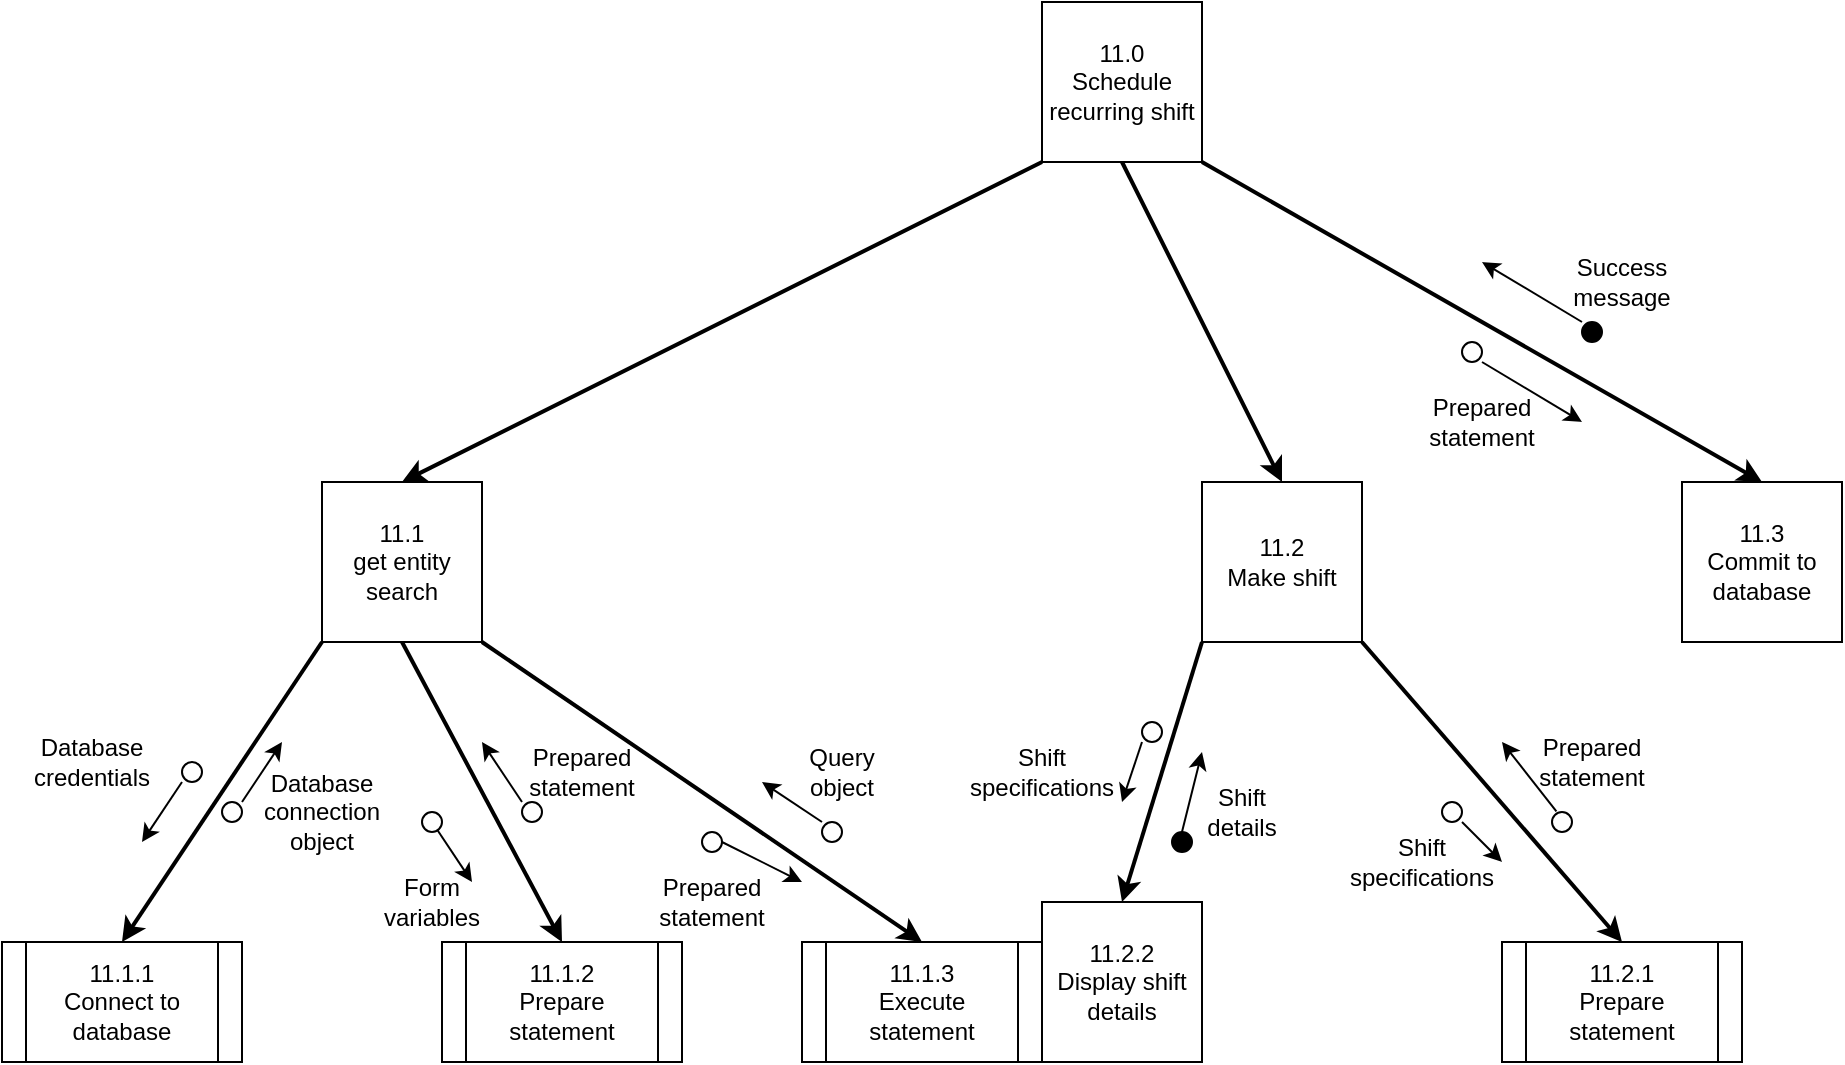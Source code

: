 <mxfile version="12.7.0" type="github" pages="2">
  <diagram id="qooImPmq5FBk4yctZrN_" name="sc11">
    <mxGraphModel dx="1952" dy="614" grid="1" gridSize="10" guides="1" tooltips="1" connect="1" arrows="1" fold="1" page="1" pageScale="1" pageWidth="850" pageHeight="1100" math="0" shadow="0">
      <root>
        <mxCell id="0"/>
        <mxCell id="1" parent="0"/>
        <mxCell id="4xP5WEG1mf3MZPin1hNz-1" value="11.0&lt;br&gt;Schedule recurring shift" style="whiteSpace=wrap;html=1;aspect=fixed;" parent="1" vertex="1">
          <mxGeometry x="360" y="80" width="80" height="80" as="geometry"/>
        </mxCell>
        <mxCell id="4xP5WEG1mf3MZPin1hNz-2" value="11.1&lt;br&gt;get entity search" style="whiteSpace=wrap;html=1;aspect=fixed;" parent="1" vertex="1">
          <mxGeometry y="320" width="80" height="80" as="geometry"/>
        </mxCell>
        <mxCell id="4xP5WEG1mf3MZPin1hNz-3" value="11.2&lt;br&gt;Make shift" style="whiteSpace=wrap;html=1;aspect=fixed;" parent="1" vertex="1">
          <mxGeometry x="440" y="320" width="80" height="80" as="geometry"/>
        </mxCell>
        <mxCell id="4xP5WEG1mf3MZPin1hNz-4" value="" style="endArrow=classic;html=1;exitX=0;exitY=1;exitDx=0;exitDy=0;entryX=0.5;entryY=0;entryDx=0;entryDy=0;strokeWidth=2;" parent="1" source="4xP5WEG1mf3MZPin1hNz-1" target="4xP5WEG1mf3MZPin1hNz-2" edge="1">
          <mxGeometry width="50" height="50" relative="1" as="geometry">
            <mxPoint x="410" y="290" as="sourcePoint"/>
            <mxPoint x="460" y="240" as="targetPoint"/>
          </mxGeometry>
        </mxCell>
        <mxCell id="4xP5WEG1mf3MZPin1hNz-5" value="" style="endArrow=classic;html=1;strokeWidth=1;" parent="1" source="4xP5WEG1mf3MZPin1hNz-33" edge="1">
          <mxGeometry width="50" height="50" relative="1" as="geometry">
            <mxPoint x="55" y="490" as="sourcePoint"/>
            <mxPoint x="75" y="520" as="targetPoint"/>
          </mxGeometry>
        </mxCell>
        <mxCell id="4xP5WEG1mf3MZPin1hNz-6" value="Form variables" style="text;html=1;strokeColor=none;fillColor=none;align=center;verticalAlign=middle;whiteSpace=wrap;rounded=0;" parent="1" vertex="1">
          <mxGeometry x="35" y="520" width="40" height="20" as="geometry"/>
        </mxCell>
        <mxCell id="4xP5WEG1mf3MZPin1hNz-7" value="" style="endArrow=classic;html=1;strokeWidth=1;" parent="1" edge="1">
          <mxGeometry width="50" height="50" relative="1" as="geometry">
            <mxPoint x="-40" y="480" as="sourcePoint"/>
            <mxPoint x="-20" y="450" as="targetPoint"/>
          </mxGeometry>
        </mxCell>
        <mxCell id="4xP5WEG1mf3MZPin1hNz-8" value="" style="ellipse;whiteSpace=wrap;html=1;aspect=fixed;" parent="1" vertex="1">
          <mxGeometry x="-50" y="480" width="10" height="10" as="geometry"/>
        </mxCell>
        <mxCell id="4xP5WEG1mf3MZPin1hNz-9" value="Database connection object" style="text;html=1;strokeColor=none;fillColor=none;align=center;verticalAlign=middle;whiteSpace=wrap;rounded=0;" parent="1" vertex="1">
          <mxGeometry x="-20" y="475" width="40" height="20" as="geometry"/>
        </mxCell>
        <mxCell id="4xP5WEG1mf3MZPin1hNz-10" value="11.1.1&lt;br&gt;Connect to database" style="shape=process;whiteSpace=wrap;html=1;backgroundOutline=1;" parent="1" vertex="1">
          <mxGeometry x="-160" y="550" width="120" height="60" as="geometry"/>
        </mxCell>
        <mxCell id="4xP5WEG1mf3MZPin1hNz-11" value="" style="endArrow=classic;html=1;strokeWidth=2;entryX=0.5;entryY=0;entryDx=0;entryDy=0;exitX=0;exitY=1;exitDx=0;exitDy=0;" parent="1" source="4xP5WEG1mf3MZPin1hNz-2" target="4xP5WEG1mf3MZPin1hNz-10" edge="1">
          <mxGeometry width="50" height="50" relative="1" as="geometry">
            <mxPoint x="-40" y="480" as="sourcePoint"/>
            <mxPoint x="10" y="430" as="targetPoint"/>
          </mxGeometry>
        </mxCell>
        <mxCell id="4xP5WEG1mf3MZPin1hNz-12" value="" style="endArrow=classic;html=1;strokeWidth=2;entryX=0.5;entryY=0;entryDx=0;entryDy=0;exitX=0.5;exitY=1;exitDx=0;exitDy=0;" parent="1" source="4xP5WEG1mf3MZPin1hNz-2" target="4xP5WEG1mf3MZPin1hNz-32" edge="1">
          <mxGeometry width="50" height="50" relative="1" as="geometry">
            <mxPoint x="270" y="520" as="sourcePoint"/>
            <mxPoint x="120" y="530" as="targetPoint"/>
            <Array as="points"/>
          </mxGeometry>
        </mxCell>
        <mxCell id="4xP5WEG1mf3MZPin1hNz-13" value="" style="endArrow=classic;html=1;strokeWidth=1;" parent="1" edge="1">
          <mxGeometry width="50" height="50" relative="1" as="geometry">
            <mxPoint x="-70" y="470" as="sourcePoint"/>
            <mxPoint x="-90" y="500" as="targetPoint"/>
          </mxGeometry>
        </mxCell>
        <mxCell id="4xP5WEG1mf3MZPin1hNz-14" value="" style="ellipse;whiteSpace=wrap;html=1;aspect=fixed;fillColor=#000000;" parent="1" vertex="1">
          <mxGeometry x="630" y="240" width="10" height="10" as="geometry"/>
        </mxCell>
        <mxCell id="4xP5WEG1mf3MZPin1hNz-15" value="" style="ellipse;whiteSpace=wrap;html=1;aspect=fixed;" parent="1" vertex="1">
          <mxGeometry x="570" y="250" width="10" height="10" as="geometry"/>
        </mxCell>
        <mxCell id="4xP5WEG1mf3MZPin1hNz-16" value="" style="ellipse;whiteSpace=wrap;html=1;aspect=fixed;" parent="1" vertex="1">
          <mxGeometry x="560" y="480" width="10" height="10" as="geometry"/>
        </mxCell>
        <mxCell id="4xP5WEG1mf3MZPin1hNz-18" value="" style="ellipse;whiteSpace=wrap;html=1;aspect=fixed;fillColor=#000000;" parent="1" vertex="1">
          <mxGeometry x="425" y="495" width="10" height="10" as="geometry"/>
        </mxCell>
        <mxCell id="4xP5WEG1mf3MZPin1hNz-19" value="" style="ellipse;whiteSpace=wrap;html=1;aspect=fixed;" parent="1" vertex="1">
          <mxGeometry x="410" y="440" width="10" height="10" as="geometry"/>
        </mxCell>
        <mxCell id="4xP5WEG1mf3MZPin1hNz-20" value="" style="ellipse;whiteSpace=wrap;html=1;aspect=fixed;" parent="1" vertex="1">
          <mxGeometry x="250" y="490" width="10" height="10" as="geometry"/>
        </mxCell>
        <mxCell id="4xP5WEG1mf3MZPin1hNz-21" value="" style="ellipse;whiteSpace=wrap;html=1;aspect=fixed;" parent="1" vertex="1">
          <mxGeometry x="190" y="495" width="10" height="10" as="geometry"/>
        </mxCell>
        <mxCell id="4xP5WEG1mf3MZPin1hNz-22" value="" style="ellipse;whiteSpace=wrap;html=1;aspect=fixed;" parent="1" vertex="1">
          <mxGeometry x="100" y="480" width="10" height="10" as="geometry"/>
        </mxCell>
        <mxCell id="4xP5WEG1mf3MZPin1hNz-23" value="" style="ellipse;whiteSpace=wrap;html=1;aspect=fixed;" parent="1" vertex="1">
          <mxGeometry x="-70" y="460" width="10" height="10" as="geometry"/>
        </mxCell>
        <mxCell id="4xP5WEG1mf3MZPin1hNz-24" value="Database credentials" style="text;html=1;strokeColor=none;fillColor=none;align=center;verticalAlign=middle;whiteSpace=wrap;rounded=0;" parent="1" vertex="1">
          <mxGeometry x="-135" y="450" width="40" height="20" as="geometry"/>
        </mxCell>
        <mxCell id="4xP5WEG1mf3MZPin1hNz-25" value="" style="endArrow=classic;html=1;strokeWidth=1;" parent="1" edge="1">
          <mxGeometry width="50" height="50" relative="1" as="geometry">
            <mxPoint x="100" y="480" as="sourcePoint"/>
            <mxPoint x="80" y="450" as="targetPoint"/>
          </mxGeometry>
        </mxCell>
        <mxCell id="4xP5WEG1mf3MZPin1hNz-26" value="Prepared statement" style="text;html=1;strokeColor=none;fillColor=none;align=center;verticalAlign=middle;whiteSpace=wrap;rounded=0;" parent="1" vertex="1">
          <mxGeometry x="110" y="455" width="40" height="20" as="geometry"/>
        </mxCell>
        <mxCell id="4xP5WEG1mf3MZPin1hNz-27" value="" style="endArrow=classic;html=1;strokeWidth=2;exitX=1;exitY=1;exitDx=0;exitDy=0;entryX=0.5;entryY=0;entryDx=0;entryDy=0;" parent="1" source="4xP5WEG1mf3MZPin1hNz-2" target="4xP5WEG1mf3MZPin1hNz-54" edge="1">
          <mxGeometry width="50" height="50" relative="1" as="geometry">
            <mxPoint x="200" y="450" as="sourcePoint"/>
            <mxPoint x="280" y="530" as="targetPoint"/>
          </mxGeometry>
        </mxCell>
        <mxCell id="4xP5WEG1mf3MZPin1hNz-28" value="" style="endArrow=classic;html=1;strokeWidth=1;" parent="1" edge="1">
          <mxGeometry width="50" height="50" relative="1" as="geometry">
            <mxPoint x="200" y="500" as="sourcePoint"/>
            <mxPoint x="240" y="520" as="targetPoint"/>
          </mxGeometry>
        </mxCell>
        <mxCell id="4xP5WEG1mf3MZPin1hNz-29" value="" style="endArrow=classic;html=1;strokeWidth=1;" parent="1" edge="1">
          <mxGeometry width="50" height="50" relative="1" as="geometry">
            <mxPoint x="250" y="490" as="sourcePoint"/>
            <mxPoint x="220" y="470" as="targetPoint"/>
          </mxGeometry>
        </mxCell>
        <mxCell id="4xP5WEG1mf3MZPin1hNz-30" value="Prepared statement" style="text;html=1;strokeColor=none;fillColor=none;align=center;verticalAlign=middle;whiteSpace=wrap;rounded=0;" parent="1" vertex="1">
          <mxGeometry x="175" y="520" width="40" height="20" as="geometry"/>
        </mxCell>
        <mxCell id="4xP5WEG1mf3MZPin1hNz-31" value="Query object" style="text;html=1;strokeColor=none;fillColor=none;align=center;verticalAlign=middle;whiteSpace=wrap;rounded=0;" parent="1" vertex="1">
          <mxGeometry x="240" y="455" width="40" height="20" as="geometry"/>
        </mxCell>
        <mxCell id="4xP5WEG1mf3MZPin1hNz-32" value="11.1.2&lt;br&gt;Prepare statement" style="shape=process;whiteSpace=wrap;html=1;backgroundOutline=1;" parent="1" vertex="1">
          <mxGeometry x="60" y="550" width="120" height="60" as="geometry"/>
        </mxCell>
        <mxCell id="4xP5WEG1mf3MZPin1hNz-33" value="" style="ellipse;whiteSpace=wrap;html=1;aspect=fixed;" parent="1" vertex="1">
          <mxGeometry x="50" y="485" width="10" height="10" as="geometry"/>
        </mxCell>
        <mxCell id="4xP5WEG1mf3MZPin1hNz-34" value="" style="endArrow=classic;html=1;strokeWidth=1;" parent="1" target="4xP5WEG1mf3MZPin1hNz-33" edge="1">
          <mxGeometry width="50" height="50" relative="1" as="geometry">
            <mxPoint x="55" y="490" as="sourcePoint"/>
            <mxPoint x="75" y="520" as="targetPoint"/>
          </mxGeometry>
        </mxCell>
        <mxCell id="4xP5WEG1mf3MZPin1hNz-35" value="" style="endArrow=classic;html=1;strokeWidth=2;entryX=0.5;entryY=0;entryDx=0;entryDy=0;exitX=0;exitY=1;exitDx=0;exitDy=0;" parent="1" source="4xP5WEG1mf3MZPin1hNz-3" target="4xP5WEG1mf3MZPin1hNz-47" edge="1">
          <mxGeometry width="50" height="50" relative="1" as="geometry">
            <mxPoint x="490" y="500" as="sourcePoint"/>
            <mxPoint x="420" y="540" as="targetPoint"/>
          </mxGeometry>
        </mxCell>
        <mxCell id="4xP5WEG1mf3MZPin1hNz-36" value="" style="endArrow=classic;html=1;strokeWidth=1;" parent="1" edge="1">
          <mxGeometry width="50" height="50" relative="1" as="geometry">
            <mxPoint x="410" y="450" as="sourcePoint"/>
            <mxPoint x="400" y="480" as="targetPoint"/>
          </mxGeometry>
        </mxCell>
        <mxCell id="4xP5WEG1mf3MZPin1hNz-37" value="" style="endArrow=classic;html=1;strokeWidth=1;" parent="1" edge="1">
          <mxGeometry width="50" height="50" relative="1" as="geometry">
            <mxPoint x="430" y="495" as="sourcePoint"/>
            <mxPoint x="440" y="455" as="targetPoint"/>
          </mxGeometry>
        </mxCell>
        <mxCell id="4xP5WEG1mf3MZPin1hNz-38" value="Shift specifications" style="text;html=1;strokeColor=none;fillColor=none;align=center;verticalAlign=middle;whiteSpace=wrap;rounded=0;" parent="1" vertex="1">
          <mxGeometry x="340" y="455" width="40" height="20" as="geometry"/>
        </mxCell>
        <mxCell id="4xP5WEG1mf3MZPin1hNz-39" value="" style="endArrow=classic;html=1;strokeWidth=2;entryX=0.5;entryY=0;entryDx=0;entryDy=0;exitX=0.5;exitY=1;exitDx=0;exitDy=0;" parent="1" source="4xP5WEG1mf3MZPin1hNz-1" target="4xP5WEG1mf3MZPin1hNz-3" edge="1">
          <mxGeometry width="50" height="50" relative="1" as="geometry">
            <mxPoint x="430" y="260" as="sourcePoint"/>
            <mxPoint x="480" y="210" as="targetPoint"/>
          </mxGeometry>
        </mxCell>
        <mxCell id="4xP5WEG1mf3MZPin1hNz-40" value="Prepared statement" style="text;html=1;strokeColor=none;fillColor=none;align=center;verticalAlign=middle;whiteSpace=wrap;rounded=0;" parent="1" vertex="1">
          <mxGeometry x="615" y="450" width="40" height="20" as="geometry"/>
        </mxCell>
        <mxCell id="4xP5WEG1mf3MZPin1hNz-41" value="11.3&lt;br&gt;Commit to database" style="whiteSpace=wrap;html=1;aspect=fixed;" parent="1" vertex="1">
          <mxGeometry x="680" y="320" width="80" height="80" as="geometry"/>
        </mxCell>
        <mxCell id="4xP5WEG1mf3MZPin1hNz-42" value="" style="endArrow=classic;html=1;strokeWidth=2;entryX=0.5;entryY=0;entryDx=0;entryDy=0;exitX=1;exitY=1;exitDx=0;exitDy=0;" parent="1" source="4xP5WEG1mf3MZPin1hNz-1" target="4xP5WEG1mf3MZPin1hNz-41" edge="1">
          <mxGeometry width="50" height="50" relative="1" as="geometry">
            <mxPoint x="600" y="240" as="sourcePoint"/>
            <mxPoint x="650" y="190" as="targetPoint"/>
          </mxGeometry>
        </mxCell>
        <mxCell id="4xP5WEG1mf3MZPin1hNz-43" value="" style="endArrow=classic;html=1;strokeWidth=2;exitX=1;exitY=1;exitDx=0;exitDy=0;entryX=0.5;entryY=0;entryDx=0;entryDy=0;" parent="1" source="4xP5WEG1mf3MZPin1hNz-3" target="4xP5WEG1mf3MZPin1hNz-46" edge="1">
          <mxGeometry width="50" height="50" relative="1" as="geometry">
            <mxPoint x="600" y="470" as="sourcePoint"/>
            <mxPoint x="640" y="530" as="targetPoint"/>
            <Array as="points"/>
          </mxGeometry>
        </mxCell>
        <mxCell id="4xP5WEG1mf3MZPin1hNz-44" value="" style="endArrow=classic;html=1;strokeWidth=1;exitX=0;exitY=0;exitDx=0;exitDy=0;" parent="1" edge="1">
          <mxGeometry width="50" height="50" relative="1" as="geometry">
            <mxPoint x="617.197" y="484.697" as="sourcePoint"/>
            <mxPoint x="590" y="450" as="targetPoint"/>
            <Array as="points"/>
          </mxGeometry>
        </mxCell>
        <mxCell id="4xP5WEG1mf3MZPin1hNz-45" value="" style="endArrow=classic;html=1;strokeWidth=1;" parent="1" edge="1">
          <mxGeometry width="50" height="50" relative="1" as="geometry">
            <mxPoint x="570" y="490" as="sourcePoint"/>
            <mxPoint x="590" y="510" as="targetPoint"/>
          </mxGeometry>
        </mxCell>
        <mxCell id="4xP5WEG1mf3MZPin1hNz-46" value="11.2.1&lt;br&gt;Prepare statement" style="shape=process;whiteSpace=wrap;html=1;backgroundOutline=1;" parent="1" vertex="1">
          <mxGeometry x="590" y="550" width="120" height="60" as="geometry"/>
        </mxCell>
        <mxCell id="4xP5WEG1mf3MZPin1hNz-47" value="11.2.2&lt;br&gt;Display shift details" style="whiteSpace=wrap;html=1;aspect=fixed;" parent="1" vertex="1">
          <mxGeometry x="360" y="530" width="80" height="80" as="geometry"/>
        </mxCell>
        <mxCell id="4xP5WEG1mf3MZPin1hNz-48" value="Shift details" style="text;html=1;strokeColor=none;fillColor=none;align=center;verticalAlign=middle;whiteSpace=wrap;rounded=0;" parent="1" vertex="1">
          <mxGeometry x="440" y="475" width="40" height="20" as="geometry"/>
        </mxCell>
        <mxCell id="4xP5WEG1mf3MZPin1hNz-49" value="Shift specifications" style="text;html=1;strokeColor=none;fillColor=none;align=center;verticalAlign=middle;whiteSpace=wrap;rounded=0;" parent="1" vertex="1">
          <mxGeometry x="530" y="500" width="40" height="20" as="geometry"/>
        </mxCell>
        <mxCell id="4xP5WEG1mf3MZPin1hNz-50" value="" style="endArrow=classic;html=1;strokeWidth=1;" parent="1" edge="1">
          <mxGeometry width="50" height="50" relative="1" as="geometry">
            <mxPoint x="580" y="260" as="sourcePoint"/>
            <mxPoint x="630" y="290" as="targetPoint"/>
          </mxGeometry>
        </mxCell>
        <mxCell id="4xP5WEG1mf3MZPin1hNz-51" value="" style="endArrow=classic;html=1;strokeWidth=1;" parent="1" edge="1">
          <mxGeometry width="50" height="50" relative="1" as="geometry">
            <mxPoint x="630" y="240" as="sourcePoint"/>
            <mxPoint x="580" y="210" as="targetPoint"/>
          </mxGeometry>
        </mxCell>
        <mxCell id="4xP5WEG1mf3MZPin1hNz-52" value="Prepared statement" style="text;html=1;strokeColor=none;fillColor=none;align=center;verticalAlign=middle;whiteSpace=wrap;rounded=0;" parent="1" vertex="1">
          <mxGeometry x="560" y="280" width="40" height="20" as="geometry"/>
        </mxCell>
        <mxCell id="4xP5WEG1mf3MZPin1hNz-53" value="Success message" style="text;html=1;strokeColor=none;fillColor=none;align=center;verticalAlign=middle;whiteSpace=wrap;rounded=0;" parent="1" vertex="1">
          <mxGeometry x="630" y="210" width="40" height="20" as="geometry"/>
        </mxCell>
        <mxCell id="4xP5WEG1mf3MZPin1hNz-54" value="&lt;span style=&quot;white-space: normal&quot;&gt;11.1.3&lt;/span&gt;&lt;br style=&quot;white-space: normal&quot;&gt;&lt;span style=&quot;white-space: normal&quot;&gt;Execute statement&lt;/span&gt;" style="shape=process;whiteSpace=wrap;html=1;backgroundOutline=1;fillColor=#FFFFFF;" parent="1" vertex="1">
          <mxGeometry x="240" y="550" width="120" height="60" as="geometry"/>
        </mxCell>
        <mxCell id="u4dYYHp29_hTbvHFSVFB-1" value="" style="ellipse;whiteSpace=wrap;html=1;aspect=fixed;" vertex="1" parent="1">
          <mxGeometry x="615" y="485" width="10" height="10" as="geometry"/>
        </mxCell>
      </root>
    </mxGraphModel>
  </diagram>
  <diagram id="U_wBH_G-WImr8T5IeS5I" name="sc13">
        <mxGraphModel dx="1762" dy="748" grid="1" gridSize="10" guides="1" tooltips="1" connect="1" arrows="1" fold="1" page="1" pageScale="1" pageWidth="850" pageHeight="1100" math="0" shadow="0">
            <root>
                <mxCell id="pg_I5NeRnakYlacfUMFj-0"/>
                <mxCell id="pg_I5NeRnakYlacfUMFj-1" parent="pg_I5NeRnakYlacfUMFj-0"/>
                <mxCell id="NPjvztWPLHY8FkL2cAY7-0" value="13.0&lt;br&gt;Schedule recurring shift" style="whiteSpace=wrap;html=1;aspect=fixed;" vertex="1" parent="pg_I5NeRnakYlacfUMFj-1">
                    <mxGeometry x="240" y="90" width="80" height="80" as="geometry"/>
                  </mxCell>
                <mxCell id="NPjvztWPLHY8FkL2cAY7-1" value="13.1&lt;br&gt;display entity selection&amp;nbsp;" style="whiteSpace=wrap;html=1;aspect=fixed;" vertex="1" parent="pg_I5NeRnakYlacfUMFj-1">
                    <mxGeometry x="-110" y="320" width="80" height="80" as="geometry"/>
                  </mxCell>
                <mxCell id="NPjvztWPLHY8FkL2cAY7-2" value="13.2&lt;br&gt;format search results" style="whiteSpace=wrap;html=1;aspect=fixed;" vertex="1" parent="pg_I5NeRnakYlacfUMFj-1">
                    <mxGeometry x="240" y="310" width="80" height="80" as="geometry"/>
                  </mxCell>
                <mxCell id="NPjvztWPLHY8FkL2cAY7-3" value="" style="endArrow=classic;html=1;exitX=0;exitY=1;exitDx=0;exitDy=0;entryX=0.5;entryY=0;entryDx=0;entryDy=0;strokeWidth=2;" edge="1" parent="pg_I5NeRnakYlacfUMFj-1" source="NPjvztWPLHY8FkL2cAY7-0" target="NPjvztWPLHY8FkL2cAY7-1">
                    <mxGeometry width="50" height="50" relative="1" as="geometry">
                        <mxPoint x="410" y="290" as="sourcePoint"/>
                        <mxPoint x="460" y="240" as="targetPoint"/>
                      </mxGeometry>
                  </mxCell>
                <mxCell id="NPjvztWPLHY8FkL2cAY7-4" value="" style="endArrow=classic;html=1;strokeWidth=1;exitX=0.5;exitY=1;exitDx=0;exitDy=0;" edge="1" parent="pg_I5NeRnakYlacfUMFj-1" source="NPjvztWPLHY8FkL2cAY7-32">
                    <mxGeometry width="50" height="50" relative="1" as="geometry">
                        <mxPoint x="-80" y="470" as="sourcePoint"/>
                        <mxPoint x="-85" y="530" as="targetPoint"/>
                        <Array as="points"/>
                      </mxGeometry>
                  </mxCell>
                <mxCell id="NPjvztWPLHY8FkL2cAY7-5" value="Form variables" style="text;html=1;strokeColor=none;fillColor=none;align=center;verticalAlign=middle;whiteSpace=wrap;rounded=0;" vertex="1" parent="pg_I5NeRnakYlacfUMFj-1">
                    <mxGeometry x="-130" y="484" width="40" height="20" as="geometry"/>
                  </mxCell>
                <mxCell id="NPjvztWPLHY8FkL2cAY7-6" value="" style="endArrow=classic;html=1;strokeWidth=1;exitX=1;exitY=0;exitDx=0;exitDy=0;" edge="1" parent="pg_I5NeRnakYlacfUMFj-1" source="NPjvztWPLHY8FkL2cAY7-7">
                    <mxGeometry width="50" height="50" relative="1" as="geometry">
                        <mxPoint x="-180" y="505" as="sourcePoint"/>
                        <mxPoint x="-160" y="460" as="targetPoint"/>
                      </mxGeometry>
                  </mxCell>
                <mxCell id="NPjvztWPLHY8FkL2cAY7-7" value="" style="ellipse;whiteSpace=wrap;html=1;aspect=fixed;" vertex="1" parent="pg_I5NeRnakYlacfUMFj-1">
                    <mxGeometry x="-230" y="524" width="10" height="10" as="geometry"/>
                  </mxCell>
                <mxCell id="NPjvztWPLHY8FkL2cAY7-8" value="Database connection object" style="text;html=1;strokeColor=none;fillColor=none;align=center;verticalAlign=middle;whiteSpace=wrap;rounded=0;" vertex="1" parent="pg_I5NeRnakYlacfUMFj-1">
                    <mxGeometry x="-190" y="514" width="40" height="20" as="geometry"/>
                  </mxCell>
                <mxCell id="NPjvztWPLHY8FkL2cAY7-9" value="13.1.1&lt;br&gt;connect to database" style="shape=process;whiteSpace=wrap;html=1;backgroundOutline=1;" vertex="1" parent="pg_I5NeRnakYlacfUMFj-1">
                    <mxGeometry x="-325" y="550" width="120" height="60" as="geometry"/>
                  </mxCell>
                <mxCell id="NPjvztWPLHY8FkL2cAY7-10" value="" style="endArrow=classic;html=1;strokeWidth=2;entryX=0.5;entryY=0;entryDx=0;entryDy=0;exitX=0;exitY=1;exitDx=0;exitDy=0;" edge="1" parent="pg_I5NeRnakYlacfUMFj-1" source="NPjvztWPLHY8FkL2cAY7-1" target="NPjvztWPLHY8FkL2cAY7-9">
                    <mxGeometry width="50" height="50" relative="1" as="geometry">
                        <mxPoint x="10" y="480" as="sourcePoint"/>
                        <mxPoint x="60" y="430" as="targetPoint"/>
                      </mxGeometry>
                  </mxCell>
                <mxCell id="NPjvztWPLHY8FkL2cAY7-11" value="" style="endArrow=classic;html=1;strokeWidth=2;entryX=0.5;entryY=0;entryDx=0;entryDy=0;exitX=0.5;exitY=1;exitDx=0;exitDy=0;" edge="1" parent="pg_I5NeRnakYlacfUMFj-1" source="NPjvztWPLHY8FkL2cAY7-1" target="NPjvztWPLHY8FkL2cAY7-31">
                    <mxGeometry width="50" height="50" relative="1" as="geometry">
                        <mxPoint x="320" y="520" as="sourcePoint"/>
                        <mxPoint x="170" y="530" as="targetPoint"/>
                        <Array as="points"/>
                      </mxGeometry>
                  </mxCell>
                <mxCell id="NPjvztWPLHY8FkL2cAY7-12" value="" style="endArrow=classic;html=1;strokeWidth=1;exitX=0;exitY=1;exitDx=0;exitDy=0;" edge="1" parent="pg_I5NeRnakYlacfUMFj-1" source="NPjvztWPLHY8FkL2cAY7-22">
                    <mxGeometry width="50" height="50" relative="1" as="geometry">
                        <mxPoint x="-190" y="460" as="sourcePoint"/>
                        <mxPoint x="-240" y="510" as="targetPoint"/>
                        <Array as="points"/>
                      </mxGeometry>
                  </mxCell>
                <mxCell id="NPjvztWPLHY8FkL2cAY7-13" value="" style="ellipse;whiteSpace=wrap;html=1;aspect=fixed;fillColor=#000000;" vertex="1" parent="pg_I5NeRnakYlacfUMFj-1">
                    <mxGeometry x="554" y="490" width="10" height="10" as="geometry"/>
                  </mxCell>
                <mxCell id="NPjvztWPLHY8FkL2cAY7-14" value="" style="ellipse;whiteSpace=wrap;html=1;aspect=fixed;" vertex="1" parent="pg_I5NeRnakYlacfUMFj-1">
                    <mxGeometry x="505" y="435" width="10" height="10" as="geometry"/>
                  </mxCell>
                <mxCell id="NPjvztWPLHY8FkL2cAY7-18" value="" style="ellipse;whiteSpace=wrap;html=1;aspect=fixed;" vertex="1" parent="pg_I5NeRnakYlacfUMFj-1">
                    <mxGeometry x="260" y="447.5" width="10" height="10" as="geometry"/>
                  </mxCell>
                <mxCell id="NPjvztWPLHY8FkL2cAY7-20" value="" style="ellipse;whiteSpace=wrap;html=1;aspect=fixed;" vertex="1" parent="pg_I5NeRnakYlacfUMFj-1">
                    <mxGeometry x="-30" y="415" width="10" height="10" as="geometry"/>
                  </mxCell>
                <mxCell id="NPjvztWPLHY8FkL2cAY7-21" value="" style="ellipse;whiteSpace=wrap;html=1;aspect=fixed;" vertex="1" parent="pg_I5NeRnakYlacfUMFj-1">
                    <mxGeometry x="-62" y="540" width="10" height="10" as="geometry"/>
                  </mxCell>
                <mxCell id="NPjvztWPLHY8FkL2cAY7-23" value="Database credentials" style="text;html=1;strokeColor=none;fillColor=none;align=center;verticalAlign=middle;whiteSpace=wrap;rounded=0;" vertex="1" parent="pg_I5NeRnakYlacfUMFj-1">
                    <mxGeometry x="-260" y="437.5" width="40" height="40" as="geometry"/>
                  </mxCell>
                <mxCell id="NPjvztWPLHY8FkL2cAY7-24" value="" style="endArrow=classic;html=1;strokeWidth=1;exitX=0.5;exitY=0;exitDx=0;exitDy=0;" edge="1" parent="pg_I5NeRnakYlacfUMFj-1" source="NPjvztWPLHY8FkL2cAY7-21">
                    <mxGeometry width="50" height="50" relative="1" as="geometry">
                        <mxPoint x="-45" y="530" as="sourcePoint"/>
                        <mxPoint x="-57" y="480" as="targetPoint"/>
                      </mxGeometry>
                  </mxCell>
                <mxCell id="NPjvztWPLHY8FkL2cAY7-25" value="Prepared statement" style="text;html=1;strokeColor=none;fillColor=none;align=center;verticalAlign=middle;whiteSpace=wrap;rounded=0;" vertex="1" parent="pg_I5NeRnakYlacfUMFj-1">
                    <mxGeometry x="-50" y="500" width="40" height="20" as="geometry"/>
                  </mxCell>
                <mxCell id="NPjvztWPLHY8FkL2cAY7-26" value="" style="endArrow=classic;html=1;strokeWidth=2;exitX=1;exitY=1;exitDx=0;exitDy=0;entryX=0.5;entryY=0;entryDx=0;entryDy=0;" edge="1" parent="pg_I5NeRnakYlacfUMFj-1" source="NPjvztWPLHY8FkL2cAY7-1" target="NPjvztWPLHY8FkL2cAY7-53">
                    <mxGeometry width="50" height="50" relative="1" as="geometry">
                        <mxPoint x="250" y="450" as="sourcePoint"/>
                        <mxPoint x="330" y="530" as="targetPoint"/>
                      </mxGeometry>
                  </mxCell>
                <mxCell id="NPjvztWPLHY8FkL2cAY7-27" value="" style="endArrow=classic;html=1;strokeWidth=1;exitX=1;exitY=1;exitDx=0;exitDy=0;" edge="1" parent="pg_I5NeRnakYlacfUMFj-1" source="NPjvztWPLHY8FkL2cAY7-20">
                    <mxGeometry width="50" height="50" relative="1" as="geometry">
                        <mxPoint x="100" y="460" as="sourcePoint"/>
                        <mxPoint x="30" y="490" as="targetPoint"/>
                      </mxGeometry>
                  </mxCell>
                <mxCell id="NPjvztWPLHY8FkL2cAY7-29" value="Prepared statement" style="text;html=1;strokeColor=none;fillColor=none;align=center;verticalAlign=middle;whiteSpace=wrap;rounded=0;" vertex="1" parent="pg_I5NeRnakYlacfUMFj-1">
                    <mxGeometry x="-50" y="445" width="40" height="20" as="geometry"/>
                  </mxCell>
                <mxCell id="NPjvztWPLHY8FkL2cAY7-30" value="Query object" style="text;html=1;strokeColor=none;fillColor=none;align=center;verticalAlign=middle;whiteSpace=wrap;rounded=0;" vertex="1" parent="pg_I5NeRnakYlacfUMFj-1">
                    <mxGeometry x="25" y="412.5" width="40" height="20" as="geometry"/>
                  </mxCell>
                <mxCell id="NPjvztWPLHY8FkL2cAY7-31" value="13.1.2&lt;br&gt;Prepare statement" style="shape=process;whiteSpace=wrap;html=1;backgroundOutline=1;" vertex="1" parent="pg_I5NeRnakYlacfUMFj-1">
                    <mxGeometry x="-130" y="560" width="120" height="60" as="geometry"/>
                  </mxCell>
                <mxCell id="NPjvztWPLHY8FkL2cAY7-32" value="" style="ellipse;whiteSpace=wrap;html=1;aspect=fixed;" vertex="1" parent="pg_I5NeRnakYlacfUMFj-1">
                    <mxGeometry x="-90" y="465" width="10" height="10" as="geometry"/>
                  </mxCell>
                <mxCell id="NPjvztWPLHY8FkL2cAY7-34" value="" style="endArrow=classic;html=1;strokeWidth=2;entryX=0.5;entryY=0;entryDx=0;entryDy=0;exitX=0;exitY=1;exitDx=0;exitDy=0;" edge="1" parent="pg_I5NeRnakYlacfUMFj-1" target="NPjvztWPLHY8FkL2cAY7-46">
                    <mxGeometry width="50" height="50" relative="1" as="geometry">
                        <mxPoint x="280" y="392.5" as="sourcePoint"/>
                        <mxPoint x="460" y="542.5" as="targetPoint"/>
                      </mxGeometry>
                  </mxCell>
                <mxCell id="NPjvztWPLHY8FkL2cAY7-35" value="" style="endArrow=classic;html=1;strokeWidth=1;exitX=0.5;exitY=1;exitDx=0;exitDy=0;" edge="1" parent="pg_I5NeRnakYlacfUMFj-1" source="NPjvztWPLHY8FkL2cAY7-18">
                    <mxGeometry width="50" height="50" relative="1" as="geometry">
                        <mxPoint x="260" y="462.5" as="sourcePoint"/>
                        <mxPoint x="265" y="512.5" as="targetPoint"/>
                      </mxGeometry>
                  </mxCell>
                <mxCell id="NPjvztWPLHY8FkL2cAY7-37" value="calendar view of shifts" style="text;html=1;strokeColor=none;fillColor=none;align=center;verticalAlign=middle;whiteSpace=wrap;rounded=0;" vertex="1" parent="pg_I5NeRnakYlacfUMFj-1">
                    <mxGeometry x="210" y="470" width="60" height="20" as="geometry"/>
                  </mxCell>
                <mxCell id="NPjvztWPLHY8FkL2cAY7-38" value="" style="endArrow=classic;html=1;strokeWidth=2;entryX=0.5;entryY=0;entryDx=0;entryDy=0;exitX=0.5;exitY=1;exitDx=0;exitDy=0;" edge="1" parent="pg_I5NeRnakYlacfUMFj-1" source="NPjvztWPLHY8FkL2cAY7-0" target="NPjvztWPLHY8FkL2cAY7-2">
                    <mxGeometry width="50" height="50" relative="1" as="geometry">
                        <mxPoint x="430" y="260" as="sourcePoint"/>
                        <mxPoint x="480" y="210" as="targetPoint"/>
                      </mxGeometry>
                  </mxCell>
                <mxCell id="NPjvztWPLHY8FkL2cAY7-40" value="13.4&lt;br&gt;Commit to database" style="whiteSpace=wrap;html=1;aspect=fixed;" vertex="1" parent="pg_I5NeRnakYlacfUMFj-1">
                    <mxGeometry x="529" y="560" width="80" height="80" as="geometry"/>
                  </mxCell>
                <mxCell id="NPjvztWPLHY8FkL2cAY7-41" value="" style="endArrow=classic;html=1;strokeWidth=2;entryX=0.5;entryY=0;entryDx=0;entryDy=0;exitX=1;exitY=1;exitDx=0;exitDy=0;" edge="1" parent="pg_I5NeRnakYlacfUMFj-1" source="NPjvztWPLHY8FkL2cAY7-54" target="NPjvztWPLHY8FkL2cAY7-40">
                    <mxGeometry width="50" height="50" relative="1" as="geometry">
                        <mxPoint x="510" y="390" as="sourcePoint"/>
                        <mxPoint x="560" y="180" as="targetPoint"/>
                      </mxGeometry>
                  </mxCell>
                <mxCell id="NPjvztWPLHY8FkL2cAY7-46" value="13.2.1&lt;br&gt;Display shift to be edited" style="whiteSpace=wrap;html=1;aspect=fixed;" vertex="1" parent="pg_I5NeRnakYlacfUMFj-1">
                    <mxGeometry x="240" y="562.5" width="80" height="80" as="geometry"/>
                  </mxCell>
                <mxCell id="NPjvztWPLHY8FkL2cAY7-47" value="send shift selection" style="text;html=1;strokeColor=none;fillColor=none;align=center;verticalAlign=middle;whiteSpace=wrap;rounded=0;" vertex="1" parent="pg_I5NeRnakYlacfUMFj-1">
                    <mxGeometry x="300" y="467.5" width="40" height="20" as="geometry"/>
                  </mxCell>
                <mxCell id="NPjvztWPLHY8FkL2cAY7-49" value="" style="endArrow=classic;html=1;strokeWidth=1;exitX=1;exitY=1;exitDx=0;exitDy=0;" edge="1" parent="pg_I5NeRnakYlacfUMFj-1" source="NPjvztWPLHY8FkL2cAY7-14">
                    <mxGeometry width="50" height="50" relative="1" as="geometry">
                        <mxPoint x="495" y="510" as="sourcePoint"/>
                        <mxPoint x="540" y="510" as="targetPoint"/>
                        <Array as="points"/>
                      </mxGeometry>
                  </mxCell>
                <mxCell id="NPjvztWPLHY8FkL2cAY7-50" value="" style="endArrow=classic;html=1;strokeWidth=1;exitX=0.223;exitY=0.045;exitDx=0;exitDy=0;exitPerimeter=0;" edge="1" parent="pg_I5NeRnakYlacfUMFj-1" source="NPjvztWPLHY8FkL2cAY7-13">
                    <mxGeometry width="50" height="50" relative="1" as="geometry">
                        <mxPoint x="550" y="480" as="sourcePoint"/>
                        <mxPoint x="530" y="430" as="targetPoint"/>
                      </mxGeometry>
                  </mxCell>
                <mxCell id="NPjvztWPLHY8FkL2cAY7-51" value="form variables" style="text;html=1;strokeColor=none;fillColor=none;align=center;verticalAlign=middle;whiteSpace=wrap;rounded=0;" vertex="1" parent="pg_I5NeRnakYlacfUMFj-1">
                    <mxGeometry x="465" y="415" width="40" height="20" as="geometry"/>
                  </mxCell>
                <mxCell id="NPjvztWPLHY8FkL2cAY7-52" value="Success message" style="text;html=1;strokeColor=none;fillColor=none;align=center;verticalAlign=middle;whiteSpace=wrap;rounded=0;" vertex="1" parent="pg_I5NeRnakYlacfUMFj-1">
                    <mxGeometry x="564" y="444" width="40" height="20" as="geometry"/>
                  </mxCell>
                <mxCell id="NPjvztWPLHY8FkL2cAY7-53" value="&lt;span style=&quot;white-space: normal&quot;&gt;13.1.3&lt;/span&gt;&lt;br style=&quot;white-space: normal&quot;&gt;&lt;span style=&quot;white-space: normal&quot;&gt;Execute statement&lt;/span&gt;" style="shape=process;whiteSpace=wrap;html=1;backgroundOutline=1;fillColor=#FFFFFF;" vertex="1" parent="pg_I5NeRnakYlacfUMFj-1">
                    <mxGeometry x="50" y="560" width="120" height="60" as="geometry"/>
                  </mxCell>
                <mxCell id="NPjvztWPLHY8FkL2cAY7-54" value="13.3&lt;br&gt;edit record&lt;br&gt;data" style="whiteSpace=wrap;html=1;aspect=fixed;" vertex="1" parent="pg_I5NeRnakYlacfUMFj-1">
                    <mxGeometry x="425" y="310" width="80" height="80" as="geometry"/>
                  </mxCell>
                <mxCell id="NPjvztWPLHY8FkL2cAY7-56" value="" style="endArrow=classic;html=1;strokeWidth=2;entryX=0.5;entryY=0;entryDx=0;entryDy=0;exitX=1;exitY=1;exitDx=0;exitDy=0;" edge="1" parent="pg_I5NeRnakYlacfUMFj-1" source="NPjvztWPLHY8FkL2cAY7-0" target="NPjvztWPLHY8FkL2cAY7-54">
                    <mxGeometry width="50" height="50" relative="1" as="geometry">
                        <mxPoint x="420" y="260" as="sourcePoint"/>
                        <mxPoint x="320" y="420" as="targetPoint"/>
                      </mxGeometry>
                  </mxCell>
                <mxCell id="NPjvztWPLHY8FkL2cAY7-22" value="" style="ellipse;whiteSpace=wrap;html=1;aspect=fixed;" vertex="1" parent="pg_I5NeRnakYlacfUMFj-1">
                    <mxGeometry x="-190" y="450" width="10" height="10" as="geometry"/>
                  </mxCell>
                <mxCell id="NPjvztWPLHY8FkL2cAY7-19" value="" style="ellipse;whiteSpace=wrap;html=1;aspect=fixed;" vertex="1" parent="pg_I5NeRnakYlacfUMFj-1">
                    <mxGeometry x="40" y="467.5" width="10" height="10" as="geometry"/>
                  </mxCell>
                <mxCell id="ktBmgjZSPaoxPbt3IJbD-10" value="" style="endArrow=classic;html=1;strokeWidth=1;exitX=0.167;exitY=-0.05;exitDx=0;exitDy=0;exitPerimeter=0;" edge="1" parent="pg_I5NeRnakYlacfUMFj-1" source="NPjvztWPLHY8FkL2cAY7-19">
                    <mxGeometry width="50" height="50" relative="1" as="geometry">
                        <mxPoint x="140" y="482.5" as="sourcePoint"/>
                        <mxPoint x="-10" y="402.5" as="targetPoint"/>
                      </mxGeometry>
                  </mxCell>
                <mxCell id="ktBmgjZSPaoxPbt3IJbD-25" value="13.3.1&lt;br&gt;Display edit shift form" style="whiteSpace=wrap;html=1;aspect=fixed;" vertex="1" parent="pg_I5NeRnakYlacfUMFj-1">
                    <mxGeometry x="385" y="560" width="80" height="80" as="geometry"/>
                  </mxCell>
                <mxCell id="ktBmgjZSPaoxPbt3IJbD-29" value="" style="endArrow=classic;html=1;strokeWidth=2;entryX=0.5;entryY=0;entryDx=0;entryDy=0;exitX=0;exitY=1;exitDx=0;exitDy=0;" edge="1" parent="pg_I5NeRnakYlacfUMFj-1" source="NPjvztWPLHY8FkL2cAY7-54" target="ktBmgjZSPaoxPbt3IJbD-25">
                    <mxGeometry width="50" height="50" relative="1" as="geometry">
                        <mxPoint x="240" y="400" as="sourcePoint"/>
                        <mxPoint x="320" y="560" as="targetPoint"/>
                      </mxGeometry>
                  </mxCell>
                <mxCell id="ktBmgjZSPaoxPbt3IJbD-31" value="" style="endArrow=classic;html=1;strokeWidth=1;exitX=0;exitY=1;exitDx=0;exitDy=0;" edge="1" parent="pg_I5NeRnakYlacfUMFj-1" source="ktBmgjZSPaoxPbt3IJbD-43">
                    <mxGeometry width="50" height="50" relative="1" as="geometry">
                        <mxPoint x="450" y="710" as="sourcePoint"/>
                        <mxPoint x="425" y="745" as="targetPoint"/>
                        <Array as="points"/>
                      </mxGeometry>
                  </mxCell>
                <mxCell id="ktBmgjZSPaoxPbt3IJbD-32" value="Form variables" style="text;html=1;strokeColor=none;fillColor=none;align=center;verticalAlign=middle;whiteSpace=wrap;rounded=0;" vertex="1" parent="pg_I5NeRnakYlacfUMFj-1">
                    <mxGeometry x="400" y="682" width="40" height="20" as="geometry"/>
                  </mxCell>
                <mxCell id="ktBmgjZSPaoxPbt3IJbD-33" value="" style="endArrow=classic;html=1;strokeWidth=2;entryX=0.5;entryY=0;entryDx=0;entryDy=0;exitX=0;exitY=1;exitDx=0;exitDy=0;" edge="1" parent="pg_I5NeRnakYlacfUMFj-1" target="ktBmgjZSPaoxPbt3IJbD-42" source="NPjvztWPLHY8FkL2cAY7-40">
                    <mxGeometry width="50" height="50" relative="1" as="geometry">
                        <mxPoint x="569" y="634" as="sourcePoint"/>
                        <mxPoint x="809" y="764" as="targetPoint"/>
                        <Array as="points"/>
                      </mxGeometry>
                  </mxCell>
                <mxCell id="ktBmgjZSPaoxPbt3IJbD-34" value="" style="ellipse;whiteSpace=wrap;html=1;aspect=fixed;" vertex="1" parent="pg_I5NeRnakYlacfUMFj-1">
                    <mxGeometry x="589" y="651.5" width="10" height="10" as="geometry"/>
                  </mxCell>
                <mxCell id="ktBmgjZSPaoxPbt3IJbD-35" value="" style="ellipse;whiteSpace=wrap;html=1;aspect=fixed;" vertex="1" parent="pg_I5NeRnakYlacfUMFj-1">
                    <mxGeometry x="440" y="764" width="10" height="10" as="geometry"/>
                  </mxCell>
                <mxCell id="ktBmgjZSPaoxPbt3IJbD-36" value="" style="endArrow=classic;html=1;strokeWidth=1;exitX=1;exitY=0;exitDx=0;exitDy=0;" edge="1" parent="pg_I5NeRnakYlacfUMFj-1" source="ktBmgjZSPaoxPbt3IJbD-35">
                    <mxGeometry width="50" height="50" relative="1" as="geometry">
                        <mxPoint x="450" y="750" as="sourcePoint"/>
                        <mxPoint x="485" y="715" as="targetPoint"/>
                      </mxGeometry>
                  </mxCell>
                <mxCell id="ktBmgjZSPaoxPbt3IJbD-37" value="Prepared statement" style="text;html=1;strokeColor=none;fillColor=none;align=center;verticalAlign=middle;whiteSpace=wrap;rounded=0;" vertex="1" parent="pg_I5NeRnakYlacfUMFj-1">
                    <mxGeometry x="475" y="744" width="40" height="20" as="geometry"/>
                  </mxCell>
                <mxCell id="ktBmgjZSPaoxPbt3IJbD-38" value="" style="endArrow=classic;html=1;strokeWidth=2;entryX=0.5;entryY=0;entryDx=0;entryDy=0;exitX=1;exitY=1;exitDx=0;exitDy=0;" edge="1" parent="pg_I5NeRnakYlacfUMFj-1" target="ktBmgjZSPaoxPbt3IJbD-44" source="NPjvztWPLHY8FkL2cAY7-40">
                    <mxGeometry width="50" height="50" relative="1" as="geometry">
                        <mxPoint x="660" y="650" as="sourcePoint"/>
                        <mxPoint x="969" y="764" as="targetPoint"/>
                      </mxGeometry>
                  </mxCell>
                <mxCell id="ktBmgjZSPaoxPbt3IJbD-39" value="" style="endArrow=classic;html=1;strokeWidth=1;exitX=0.5;exitY=1;exitDx=0;exitDy=0;" edge="1" parent="pg_I5NeRnakYlacfUMFj-1" source="ktBmgjZSPaoxPbt3IJbD-34">
                    <mxGeometry width="50" height="50" relative="1" as="geometry">
                        <mxPoint x="739" y="694" as="sourcePoint"/>
                        <mxPoint x="594" y="724" as="targetPoint"/>
                      </mxGeometry>
                  </mxCell>
                <mxCell id="ktBmgjZSPaoxPbt3IJbD-40" value="Prepared statement" style="text;html=1;strokeColor=none;fillColor=none;align=center;verticalAlign=middle;whiteSpace=wrap;rounded=0;" vertex="1" parent="pg_I5NeRnakYlacfUMFj-1">
                    <mxGeometry x="539" y="682" width="40" height="20" as="geometry"/>
                  </mxCell>
                <mxCell id="ktBmgjZSPaoxPbt3IJbD-41" value="Query object" style="text;html=1;strokeColor=none;fillColor=none;align=center;verticalAlign=middle;whiteSpace=wrap;rounded=0;" vertex="1" parent="pg_I5NeRnakYlacfUMFj-1">
                    <mxGeometry x="619" y="682" width="40" height="20" as="geometry"/>
                  </mxCell>
                <mxCell id="ktBmgjZSPaoxPbt3IJbD-42" value="13.4.1&lt;br&gt;Prepare statement" style="shape=process;whiteSpace=wrap;html=1;backgroundOutline=1;" vertex="1" parent="pg_I5NeRnakYlacfUMFj-1">
                    <mxGeometry x="350" y="785" width="120" height="60" as="geometry"/>
                  </mxCell>
                <mxCell id="ktBmgjZSPaoxPbt3IJbD-43" value="" style="ellipse;whiteSpace=wrap;html=1;aspect=fixed;" vertex="1" parent="pg_I5NeRnakYlacfUMFj-1">
                    <mxGeometry x="460" y="692" width="10" height="10" as="geometry"/>
                  </mxCell>
                <mxCell id="ktBmgjZSPaoxPbt3IJbD-44" value="&lt;span style=&quot;white-space: normal&quot;&gt;13.4.2&lt;/span&gt;&lt;br style=&quot;white-space: normal&quot;&gt;&lt;span style=&quot;white-space: normal&quot;&gt;Execute statement&lt;/span&gt;" style="shape=process;whiteSpace=wrap;html=1;backgroundOutline=1;fillColor=#FFFFFF;" vertex="1" parent="pg_I5NeRnakYlacfUMFj-1">
                    <mxGeometry x="547" y="785" width="120" height="60" as="geometry"/>
                  </mxCell>
                <mxCell id="ktBmgjZSPaoxPbt3IJbD-45" value="" style="ellipse;whiteSpace=wrap;html=1;aspect=fixed;" vertex="1" parent="pg_I5NeRnakYlacfUMFj-1">
                    <mxGeometry x="609" y="719" width="10" height="10" as="geometry"/>
                  </mxCell>
                <mxCell id="ktBmgjZSPaoxPbt3IJbD-46" value="" style="endArrow=classic;html=1;strokeWidth=1;exitX=0.5;exitY=0;exitDx=0;exitDy=0;" edge="1" parent="pg_I5NeRnakYlacfUMFj-1" source="ktBmgjZSPaoxPbt3IJbD-45">
                    <mxGeometry width="50" height="50" relative="1" as="geometry">
                        <mxPoint x="779" y="716.5" as="sourcePoint"/>
                        <mxPoint x="615" y="660" as="targetPoint"/>
                      </mxGeometry>
                  </mxCell>
                <mxCell id="ktBmgjZSPaoxPbt3IJbD-52" value="auto fill current shift data" style="text;html=1;strokeColor=none;fillColor=none;align=center;verticalAlign=middle;whiteSpace=wrap;rounded=0;" vertex="1" parent="pg_I5NeRnakYlacfUMFj-1">
                    <mxGeometry x="340" y="435" width="65" height="20" as="geometry"/>
                  </mxCell>
                <mxCell id="ktBmgjZSPaoxPbt3IJbD-57" value="" style="ellipse;whiteSpace=wrap;html=1;aspect=fixed;" vertex="1" parent="pg_I5NeRnakYlacfUMFj-1">
                    <mxGeometry x="405" y="412.5" width="10" height="10" as="geometry"/>
                  </mxCell>
                <mxCell id="ktBmgjZSPaoxPbt3IJbD-58" value="" style="endArrow=classic;html=1;strokeWidth=1;exitX=0.5;exitY=1;exitDx=0;exitDy=0;" edge="1" parent="pg_I5NeRnakYlacfUMFj-1" source="ktBmgjZSPaoxPbt3IJbD-57">
                    <mxGeometry width="50" height="50" relative="1" as="geometry">
                        <mxPoint x="406" y="440" as="sourcePoint"/>
                        <mxPoint x="410" y="510" as="targetPoint"/>
                      </mxGeometry>
                  </mxCell>
                <mxCell id="ktBmgjZSPaoxPbt3IJbD-60" value="" style="endArrow=classic;html=1;strokeWidth=1;exitX=0.5;exitY=0;exitDx=0;exitDy=0;" edge="1" parent="pg_I5NeRnakYlacfUMFj-1" source="ktBmgjZSPaoxPbt3IJbD-61">
                    <mxGeometry width="50" height="50" relative="1" as="geometry">
                        <mxPoint x="290" y="502.5" as="sourcePoint"/>
                        <mxPoint x="295" y="442.5" as="targetPoint"/>
                      </mxGeometry>
                  </mxCell>
                <mxCell id="ktBmgjZSPaoxPbt3IJbD-61" value="" style="ellipse;whiteSpace=wrap;html=1;aspect=fixed;" vertex="1" parent="pg_I5NeRnakYlacfUMFj-1">
                    <mxGeometry x="290" y="502.5" width="10" height="10" as="geometry"/>
                  </mxCell>
                <mxCell id="ktBmgjZSPaoxPbt3IJbD-76" value="" style="ellipse;whiteSpace=wrap;html=1;aspect=fixed;" vertex="1" parent="pg_I5NeRnakYlacfUMFj-1">
                    <mxGeometry x="435" y="505" width="10" height="10" as="geometry"/>
                  </mxCell>
                <mxCell id="ktBmgjZSPaoxPbt3IJbD-77" value="" style="endArrow=classic;html=1;strokeWidth=1;exitX=0.5;exitY=0;exitDx=0;exitDy=0;" edge="1" parent="pg_I5NeRnakYlacfUMFj-1" source="ktBmgjZSPaoxPbt3IJbD-76">
                    <mxGeometry width="50" height="50" relative="1" as="geometry">
                        <mxPoint x="449" y="520" as="sourcePoint"/>
                        <mxPoint x="440" y="450" as="targetPoint"/>
                        <Array as="points"/>
                      </mxGeometry>
                  </mxCell>
                <mxCell id="ktBmgjZSPaoxPbt3IJbD-78" value="form variables" style="text;html=1;strokeColor=none;fillColor=none;align=center;verticalAlign=middle;whiteSpace=wrap;rounded=0;" vertex="1" parent="pg_I5NeRnakYlacfUMFj-1">
                    <mxGeometry x="450" y="475" width="40" height="20" as="geometry"/>
                  </mxCell>
                <mxCell id="ktBmgjZSPaoxPbt3IJbD-81" value="list of shifts matching search" style="text;html=1;strokeColor=none;fillColor=none;align=center;verticalAlign=middle;whiteSpace=wrap;rounded=0;" vertex="1" parent="pg_I5NeRnakYlacfUMFj-1">
                    <mxGeometry x="25" y="300" width="75" height="20" as="geometry"/>
                  </mxCell>
                <mxCell id="ktBmgjZSPaoxPbt3IJbD-82" value="" style="ellipse;whiteSpace=wrap;html=1;aspect=fixed;" vertex="1" parent="pg_I5NeRnakYlacfUMFj-1">
                    <mxGeometry y="290" width="10" height="10" as="geometry"/>
                  </mxCell>
                <mxCell id="ktBmgjZSPaoxPbt3IJbD-83" value="" style="endArrow=classic;html=1;strokeWidth=1;exitX=1;exitY=0;exitDx=0;exitDy=0;" edge="1" parent="pg_I5NeRnakYlacfUMFj-1" source="ktBmgjZSPaoxPbt3IJbD-82">
                    <mxGeometry width="50" height="50" relative="1" as="geometry">
                        <mxPoint x="215" y="340" as="sourcePoint"/>
                        <mxPoint x="70" y="260" as="targetPoint"/>
                      </mxGeometry>
                  </mxCell>
                <mxCell id="ktBmgjZSPaoxPbt3IJbD-87" value="list of shifts matching search" style="text;html=1;strokeColor=none;fillColor=none;align=center;verticalAlign=middle;whiteSpace=wrap;rounded=0;" vertex="1" parent="pg_I5NeRnakYlacfUMFj-1">
                    <mxGeometry x="187.5" y="230" width="75" height="20" as="geometry"/>
                  </mxCell>
                <mxCell id="ktBmgjZSPaoxPbt3IJbD-88" value="" style="ellipse;whiteSpace=wrap;html=1;aspect=fixed;" vertex="1" parent="pg_I5NeRnakYlacfUMFj-1">
                    <mxGeometry x="260" y="190" width="10" height="10" as="geometry"/>
                  </mxCell>
                <mxCell id="ktBmgjZSPaoxPbt3IJbD-89" value="" style="endArrow=classic;html=1;strokeWidth=1;" edge="1" parent="pg_I5NeRnakYlacfUMFj-1">
                    <mxGeometry width="50" height="50" relative="1" as="geometry">
                        <mxPoint x="265" y="200" as="sourcePoint"/>
                        <mxPoint x="265" y="280" as="targetPoint"/>
                      </mxGeometry>
                  </mxCell>
                <mxCell id="ktBmgjZSPaoxPbt3IJbD-93" value="selected shift data" style="text;html=1;strokeColor=none;fillColor=none;align=center;verticalAlign=middle;whiteSpace=wrap;rounded=0;" vertex="1" parent="pg_I5NeRnakYlacfUMFj-1">
                    <mxGeometry x="288.75" y="230" width="71.25" height="20" as="geometry"/>
                  </mxCell>
                <mxCell id="ktBmgjZSPaoxPbt3IJbD-94" value="" style="ellipse;whiteSpace=wrap;html=1;aspect=fixed;" vertex="1" parent="pg_I5NeRnakYlacfUMFj-1">
                    <mxGeometry x="288.75" y="280" width="10" height="10" as="geometry"/>
                  </mxCell>
                <mxCell id="ktBmgjZSPaoxPbt3IJbD-95" value="" style="endArrow=classic;html=1;strokeWidth=1;exitX=0.5;exitY=0;exitDx=0;exitDy=0;" edge="1" parent="pg_I5NeRnakYlacfUMFj-1" source="ktBmgjZSPaoxPbt3IJbD-94">
                    <mxGeometry width="50" height="50" relative="1" as="geometry">
                        <mxPoint x="289" y="260" as="sourcePoint"/>
                        <mxPoint x="289" y="190" as="targetPoint"/>
                      </mxGeometry>
                  </mxCell>
                <mxCell id="ktBmgjZSPaoxPbt3IJbD-98" value="selected shift data" style="text;html=1;strokeColor=none;fillColor=none;align=center;verticalAlign=middle;whiteSpace=wrap;rounded=0;" vertex="1" parent="pg_I5NeRnakYlacfUMFj-1">
                    <mxGeometry x="368.75" y="160" width="71.25" height="20" as="geometry"/>
                  </mxCell>
                <mxCell id="ktBmgjZSPaoxPbt3IJbD-99" value="" style="ellipse;whiteSpace=wrap;html=1;aspect=fixed;" vertex="1" parent="pg_I5NeRnakYlacfUMFj-1">
                    <mxGeometry x="340" y="160" width="10" height="10" as="geometry"/>
                  </mxCell>
                <mxCell id="ktBmgjZSPaoxPbt3IJbD-100" value="" style="endArrow=classic;html=1;strokeWidth=1;exitX=1;exitY=1;exitDx=0;exitDy=0;" edge="1" parent="pg_I5NeRnakYlacfUMFj-1" source="ktBmgjZSPaoxPbt3IJbD-99">
                    <mxGeometry width="50" height="50" relative="1" as="geometry">
                        <mxPoint x="360" y="170" as="sourcePoint"/>
                        <mxPoint x="430" y="250" as="targetPoint"/>
                      </mxGeometry>
                  </mxCell>
              </root>
          </mxGraphModel>
      </diagram>
</mxfile>
